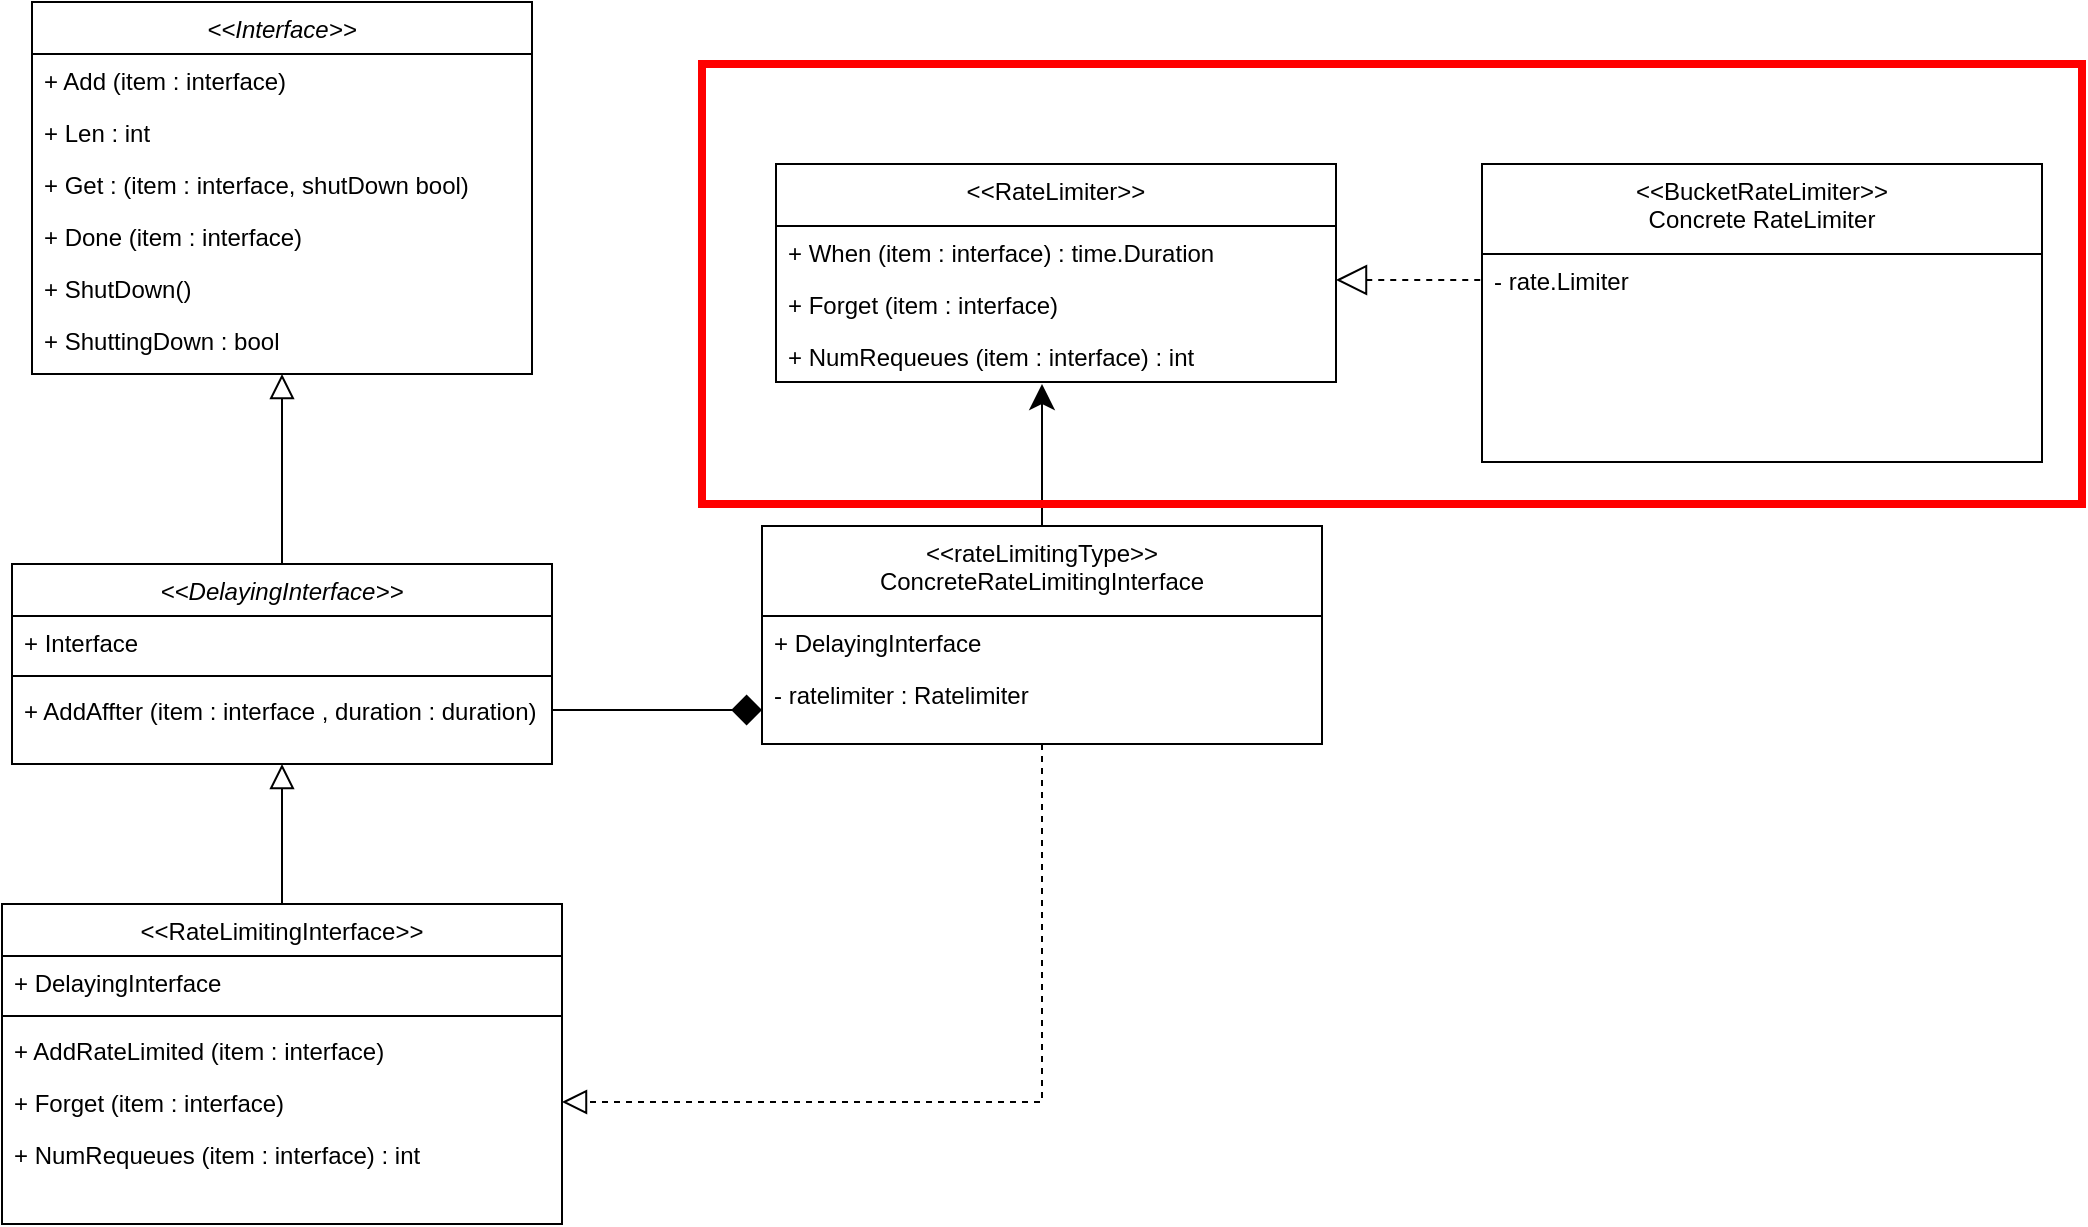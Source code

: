 <mxfile version="13.9.9" type="device"><diagram id="C5RBs43oDa-KdzZeNtuy" name="Page-1"><mxGraphModel dx="1186" dy="1942" grid="1" gridSize="10" guides="1" tooltips="1" connect="1" arrows="1" fold="1" page="1" pageScale="1" pageWidth="827" pageHeight="1169" math="0" shadow="0"><root><mxCell id="WIyWlLk6GJQsqaUBKTNV-0"/><mxCell id="WIyWlLk6GJQsqaUBKTNV-1" parent="WIyWlLk6GJQsqaUBKTNV-0"/><mxCell id="zkfFHV4jXpPFQw0GAbJ--0" value="&lt;&lt;DelayingInterface&gt;&gt;" style="swimlane;fontStyle=2;align=center;verticalAlign=top;childLayout=stackLayout;horizontal=1;startSize=26;horizontalStack=0;resizeParent=1;resizeLast=0;collapsible=1;marginBottom=0;rounded=0;shadow=0;strokeWidth=1;" parent="WIyWlLk6GJQsqaUBKTNV-1" vertex="1"><mxGeometry x="165" y="120" width="270" height="100" as="geometry"><mxRectangle x="230" y="140" width="160" height="26" as="alternateBounds"/></mxGeometry></mxCell><mxCell id="YW8CezzXmLRi1tSEleuj-11" value="+ Interface" style="text;align=left;verticalAlign=top;spacingLeft=4;spacingRight=4;overflow=hidden;rotatable=0;points=[[0,0.5],[1,0.5]];portConstraint=eastwest;" parent="zkfFHV4jXpPFQw0GAbJ--0" vertex="1"><mxGeometry y="26" width="270" height="26" as="geometry"/></mxCell><mxCell id="zkfFHV4jXpPFQw0GAbJ--4" value="" style="line;html=1;strokeWidth=1;align=left;verticalAlign=middle;spacingTop=-1;spacingLeft=3;spacingRight=3;rotatable=0;labelPosition=right;points=[];portConstraint=eastwest;" parent="zkfFHV4jXpPFQw0GAbJ--0" vertex="1"><mxGeometry y="52" width="270" height="8" as="geometry"/></mxCell><mxCell id="YW8CezzXmLRi1tSEleuj-10" value="+ AddAffter (item : interface , duration : duration)" style="text;align=left;verticalAlign=top;spacingLeft=4;spacingRight=4;overflow=hidden;rotatable=0;points=[[0,0.5],[1,0.5]];portConstraint=eastwest;rounded=0;shadow=0;html=0;" parent="zkfFHV4jXpPFQw0GAbJ--0" vertex="1"><mxGeometry y="60" width="270" height="26" as="geometry"/></mxCell><mxCell id="zkfFHV4jXpPFQw0GAbJ--13" value="&lt;&lt;RateLimitingInterface&gt;&gt;" style="swimlane;fontStyle=0;align=center;verticalAlign=top;childLayout=stackLayout;horizontal=1;startSize=26;horizontalStack=0;resizeParent=1;resizeLast=0;collapsible=1;marginBottom=0;rounded=0;shadow=0;strokeWidth=1;" parent="WIyWlLk6GJQsqaUBKTNV-1" vertex="1"><mxGeometry x="160" y="290" width="280" height="160" as="geometry"><mxRectangle x="340" y="380" width="170" height="26" as="alternateBounds"/></mxGeometry></mxCell><mxCell id="zkfFHV4jXpPFQw0GAbJ--14" value="+ DelayingInterface" style="text;align=left;verticalAlign=top;spacingLeft=4;spacingRight=4;overflow=hidden;rotatable=0;points=[[0,0.5],[1,0.5]];portConstraint=eastwest;" parent="zkfFHV4jXpPFQw0GAbJ--13" vertex="1"><mxGeometry y="26" width="280" height="26" as="geometry"/></mxCell><mxCell id="zkfFHV4jXpPFQw0GAbJ--15" value="" style="line;html=1;strokeWidth=1;align=left;verticalAlign=middle;spacingTop=-1;spacingLeft=3;spacingRight=3;rotatable=0;labelPosition=right;points=[];portConstraint=eastwest;" parent="zkfFHV4jXpPFQw0GAbJ--13" vertex="1"><mxGeometry y="52" width="280" height="8" as="geometry"/></mxCell><mxCell id="YW8CezzXmLRi1tSEleuj-12" value="+ AddRateLimited (item : interface)" style="text;align=left;verticalAlign=top;spacingLeft=4;spacingRight=4;overflow=hidden;rotatable=0;points=[[0,0.5],[1,0.5]];portConstraint=eastwest;rounded=0;shadow=0;html=0;" parent="zkfFHV4jXpPFQw0GAbJ--13" vertex="1"><mxGeometry y="60" width="280" height="26" as="geometry"/></mxCell><mxCell id="YW8CezzXmLRi1tSEleuj-13" value="+ Forget (item : interface)" style="text;align=left;verticalAlign=top;spacingLeft=4;spacingRight=4;overflow=hidden;rotatable=0;points=[[0,0.5],[1,0.5]];portConstraint=eastwest;rounded=0;shadow=0;html=0;" parent="zkfFHV4jXpPFQw0GAbJ--13" vertex="1"><mxGeometry y="86" width="280" height="26" as="geometry"/></mxCell><mxCell id="YW8CezzXmLRi1tSEleuj-14" value="+ NumRequeues (item : interface) : int" style="text;align=left;verticalAlign=top;spacingLeft=4;spacingRight=4;overflow=hidden;rotatable=0;points=[[0,0.5],[1,0.5]];portConstraint=eastwest;rounded=0;shadow=0;html=0;" parent="zkfFHV4jXpPFQw0GAbJ--13" vertex="1"><mxGeometry y="112" width="280" height="26" as="geometry"/></mxCell><mxCell id="zkfFHV4jXpPFQw0GAbJ--16" value="" style="endArrow=block;endSize=10;endFill=0;shadow=0;strokeWidth=1;rounded=0;edgeStyle=elbowEdgeStyle;elbow=vertical;" parent="WIyWlLk6GJQsqaUBKTNV-1" source="zkfFHV4jXpPFQw0GAbJ--13" target="zkfFHV4jXpPFQw0GAbJ--0" edge="1"><mxGeometry width="160" relative="1" as="geometry"><mxPoint x="210" y="373" as="sourcePoint"/><mxPoint x="310" y="271" as="targetPoint"/></mxGeometry></mxCell><mxCell id="YW8CezzXmLRi1tSEleuj-0" value="&lt;&lt;Interface&gt;&gt;" style="swimlane;fontStyle=2;align=center;verticalAlign=top;childLayout=stackLayout;horizontal=1;startSize=26;horizontalStack=0;resizeParent=1;resizeLast=0;collapsible=1;marginBottom=0;rounded=0;shadow=0;strokeWidth=1;" parent="WIyWlLk6GJQsqaUBKTNV-1" vertex="1"><mxGeometry x="175" y="-161" width="250" height="186" as="geometry"><mxRectangle x="230" y="140" width="160" height="26" as="alternateBounds"/></mxGeometry></mxCell><mxCell id="YW8CezzXmLRi1tSEleuj-1" value="+ Add (item : interface)" style="text;align=left;verticalAlign=top;spacingLeft=4;spacingRight=4;overflow=hidden;rotatable=0;points=[[0,0.5],[1,0.5]];portConstraint=eastwest;" parent="YW8CezzXmLRi1tSEleuj-0" vertex="1"><mxGeometry y="26" width="250" height="26" as="geometry"/></mxCell><mxCell id="YW8CezzXmLRi1tSEleuj-2" value="+ Len : int" style="text;align=left;verticalAlign=top;spacingLeft=4;spacingRight=4;overflow=hidden;rotatable=0;points=[[0,0.5],[1,0.5]];portConstraint=eastwest;rounded=0;shadow=0;html=0;" parent="YW8CezzXmLRi1tSEleuj-0" vertex="1"><mxGeometry y="52" width="250" height="26" as="geometry"/></mxCell><mxCell id="YW8CezzXmLRi1tSEleuj-3" value="+ Get : (item : interface, shutDown bool)" style="text;align=left;verticalAlign=top;spacingLeft=4;spacingRight=4;overflow=hidden;rotatable=0;points=[[0,0.5],[1,0.5]];portConstraint=eastwest;rounded=0;shadow=0;html=0;" parent="YW8CezzXmLRi1tSEleuj-0" vertex="1"><mxGeometry y="78" width="250" height="26" as="geometry"/></mxCell><mxCell id="YW8CezzXmLRi1tSEleuj-6" value="+ Done (item : interface)" style="text;align=left;verticalAlign=top;spacingLeft=4;spacingRight=4;overflow=hidden;rotatable=0;points=[[0,0.5],[1,0.5]];portConstraint=eastwest;rounded=0;shadow=0;html=0;" parent="YW8CezzXmLRi1tSEleuj-0" vertex="1"><mxGeometry y="104" width="250" height="26" as="geometry"/></mxCell><mxCell id="YW8CezzXmLRi1tSEleuj-7" value="+ ShutDown()" style="text;align=left;verticalAlign=top;spacingLeft=4;spacingRight=4;overflow=hidden;rotatable=0;points=[[0,0.5],[1,0.5]];portConstraint=eastwest;rounded=0;shadow=0;html=0;" parent="YW8CezzXmLRi1tSEleuj-0" vertex="1"><mxGeometry y="130" width="250" height="26" as="geometry"/></mxCell><mxCell id="YW8CezzXmLRi1tSEleuj-8" value="+ ShuttingDown : bool" style="text;align=left;verticalAlign=top;spacingLeft=4;spacingRight=4;overflow=hidden;rotatable=0;points=[[0,0.5],[1,0.5]];portConstraint=eastwest;rounded=0;shadow=0;html=0;" parent="YW8CezzXmLRi1tSEleuj-0" vertex="1"><mxGeometry y="156" width="250" height="26" as="geometry"/></mxCell><mxCell id="YW8CezzXmLRi1tSEleuj-15" value="" style="endArrow=block;endSize=10;endFill=0;shadow=0;strokeWidth=1;rounded=0;edgeStyle=elbowEdgeStyle;elbow=vertical;entryX=0.5;entryY=1;entryDx=0;entryDy=0;" parent="WIyWlLk6GJQsqaUBKTNV-1" target="YW8CezzXmLRi1tSEleuj-0" edge="1"><mxGeometry width="160" relative="1" as="geometry"><mxPoint x="300" y="120" as="sourcePoint"/><mxPoint x="299.5" y="50" as="targetPoint"/><Array as="points"><mxPoint x="349.5" y="85"/></Array></mxGeometry></mxCell><mxCell id="YW8CezzXmLRi1tSEleuj-23" style="edgeStyle=orthogonalEdgeStyle;rounded=0;orthogonalLoop=1;jettySize=auto;html=1;entryX=1;entryY=0.5;entryDx=0;entryDy=0;startArrow=none;startFill=0;endArrow=block;endFill=0;strokeWidth=1;dashed=1;endSize=10;" parent="WIyWlLk6GJQsqaUBKTNV-1" source="YW8CezzXmLRi1tSEleuj-16" target="YW8CezzXmLRi1tSEleuj-13" edge="1"><mxGeometry relative="1" as="geometry"/></mxCell><mxCell id="YW8CezzXmLRi1tSEleuj-33" style="edgeStyle=elbowEdgeStyle;rounded=0;orthogonalLoop=1;jettySize=auto;elbow=vertical;html=1;startArrow=none;startFill=0;endArrow=classic;endFill=1;endSize=10;strokeWidth=1;startSize=10;" parent="WIyWlLk6GJQsqaUBKTNV-1" source="YW8CezzXmLRi1tSEleuj-16" edge="1"><mxGeometry relative="1" as="geometry"><mxPoint x="680" y="30" as="targetPoint"/></mxGeometry></mxCell><mxCell id="YW8CezzXmLRi1tSEleuj-16" value="&lt;&lt;rateLimitingType&gt;&gt;&#10;ConcreteRateLimitingInterface" style="swimlane;fontStyle=0;align=center;verticalAlign=top;childLayout=stackLayout;horizontal=1;startSize=45;horizontalStack=0;resizeParent=1;resizeLast=0;collapsible=1;marginBottom=0;rounded=0;shadow=0;strokeWidth=1;" parent="WIyWlLk6GJQsqaUBKTNV-1" vertex="1"><mxGeometry x="540" y="101" width="280" height="109" as="geometry"><mxRectangle x="340" y="380" width="170" height="26" as="alternateBounds"/></mxGeometry></mxCell><mxCell id="YW8CezzXmLRi1tSEleuj-17" value="+ DelayingInterface" style="text;align=left;verticalAlign=top;spacingLeft=4;spacingRight=4;overflow=hidden;rotatable=0;points=[[0,0.5],[1,0.5]];portConstraint=eastwest;" parent="YW8CezzXmLRi1tSEleuj-16" vertex="1"><mxGeometry y="45" width="280" height="26" as="geometry"/></mxCell><mxCell id="YW8CezzXmLRi1tSEleuj-25" value="- ratelimiter : Ratelimiter" style="text;align=left;verticalAlign=top;spacingLeft=4;spacingRight=4;overflow=hidden;rotatable=0;points=[[0,0.5],[1,0.5]];portConstraint=eastwest;" parent="YW8CezzXmLRi1tSEleuj-16" vertex="1"><mxGeometry y="71" width="280" height="26" as="geometry"/></mxCell><mxCell id="YW8CezzXmLRi1tSEleuj-24" value="" style="endArrow=none;endSize=13;endFill=0;shadow=0;strokeWidth=1;rounded=0;elbow=vertical;entryX=1;entryY=0.5;entryDx=0;entryDy=0;startArrow=diamond;startFill=1;startSize=13;edgeStyle=elbowEdgeStyle;" parent="WIyWlLk6GJQsqaUBKTNV-1" source="YW8CezzXmLRi1tSEleuj-25" target="YW8CezzXmLRi1tSEleuj-10" edge="1"><mxGeometry width="160" relative="1" as="geometry"><mxPoint x="310" y="300" as="sourcePoint"/><mxPoint x="310" y="230" as="targetPoint"/></mxGeometry></mxCell><mxCell id="YW8CezzXmLRi1tSEleuj-39" style="edgeStyle=elbowEdgeStyle;rounded=0;orthogonalLoop=1;jettySize=auto;elbow=vertical;html=1;startArrow=block;startFill=0;startSize=13;endArrow=none;endFill=0;endSize=13;strokeWidth=1;dashed=1;" parent="WIyWlLk6GJQsqaUBKTNV-1" source="YW8CezzXmLRi1tSEleuj-26" target="YW8CezzXmLRi1tSEleuj-35" edge="1"><mxGeometry relative="1" as="geometry"/></mxCell><mxCell id="YW8CezzXmLRi1tSEleuj-26" value="&lt;&lt;RateLimiter&gt;&gt;" style="swimlane;fontStyle=0;align=center;verticalAlign=top;childLayout=stackLayout;horizontal=1;startSize=31;horizontalStack=0;resizeParent=1;resizeLast=0;collapsible=1;marginBottom=0;rounded=0;shadow=0;strokeWidth=1;" parent="WIyWlLk6GJQsqaUBKTNV-1" vertex="1"><mxGeometry x="547" y="-80" width="280" height="109" as="geometry"><mxRectangle x="340" y="380" width="170" height="26" as="alternateBounds"/></mxGeometry></mxCell><mxCell id="YW8CezzXmLRi1tSEleuj-30" value="+ When (item : interface) : time.Duration" style="text;align=left;verticalAlign=top;spacingLeft=4;spacingRight=4;overflow=hidden;rotatable=0;points=[[0,0.5],[1,0.5]];portConstraint=eastwest;rounded=0;shadow=0;html=0;" parent="YW8CezzXmLRi1tSEleuj-26" vertex="1"><mxGeometry y="31" width="280" height="26" as="geometry"/></mxCell><mxCell id="YW8CezzXmLRi1tSEleuj-31" value="+ Forget (item : interface)" style="text;align=left;verticalAlign=top;spacingLeft=4;spacingRight=4;overflow=hidden;rotatable=0;points=[[0,0.5],[1,0.5]];portConstraint=eastwest;rounded=0;shadow=0;html=0;" parent="YW8CezzXmLRi1tSEleuj-26" vertex="1"><mxGeometry y="57" width="280" height="26" as="geometry"/></mxCell><mxCell id="YW8CezzXmLRi1tSEleuj-32" value="+ NumRequeues (item : interface) : int" style="text;align=left;verticalAlign=top;spacingLeft=4;spacingRight=4;overflow=hidden;rotatable=0;points=[[0,0.5],[1,0.5]];portConstraint=eastwest;rounded=0;shadow=0;html=0;" parent="YW8CezzXmLRi1tSEleuj-26" vertex="1"><mxGeometry y="83" width="280" height="26" as="geometry"/></mxCell><mxCell id="YW8CezzXmLRi1tSEleuj-34" value="&lt;&lt;BucketRateLimiter&gt;&gt;&#10;Concrete RateLimiter" style="swimlane;fontStyle=0;align=center;verticalAlign=top;childLayout=stackLayout;horizontal=1;startSize=45;horizontalStack=0;resizeParent=1;resizeLast=0;collapsible=1;marginBottom=0;rounded=0;shadow=0;strokeWidth=1;" parent="WIyWlLk6GJQsqaUBKTNV-1" vertex="1"><mxGeometry x="900" y="-80" width="280" height="149" as="geometry"><mxRectangle x="340" y="380" width="170" height="26" as="alternateBounds"/></mxGeometry></mxCell><mxCell id="YW8CezzXmLRi1tSEleuj-35" value="- rate.Limiter" style="text;align=left;verticalAlign=top;spacingLeft=4;spacingRight=4;overflow=hidden;rotatable=0;points=[[0,0.5],[1,0.5]];portConstraint=eastwest;" parent="YW8CezzXmLRi1tSEleuj-34" vertex="1"><mxGeometry y="45" width="280" height="26" as="geometry"/></mxCell><mxCell id="jxhNEOBqJ8RnKP4jZajP-0" value="" style="whiteSpace=wrap;html=1;fillColor=none;strokeColor=#FF0000;strokeWidth=4;" vertex="1" parent="WIyWlLk6GJQsqaUBKTNV-1"><mxGeometry x="510" y="-130" width="690" height="220" as="geometry"/></mxCell></root></mxGraphModel></diagram></mxfile>